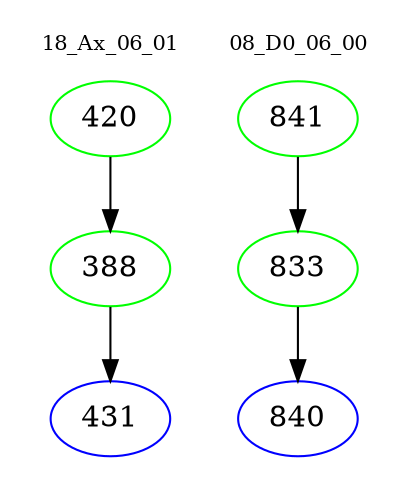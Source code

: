 digraph{
subgraph cluster_0 {
color = white
label = "18_Ax_06_01";
fontsize=10;
T0_420 [label="420", color="green"]
T0_420 -> T0_388 [color="black"]
T0_388 [label="388", color="green"]
T0_388 -> T0_431 [color="black"]
T0_431 [label="431", color="blue"]
}
subgraph cluster_1 {
color = white
label = "08_D0_06_00";
fontsize=10;
T1_841 [label="841", color="green"]
T1_841 -> T1_833 [color="black"]
T1_833 [label="833", color="green"]
T1_833 -> T1_840 [color="black"]
T1_840 [label="840", color="blue"]
}
}

